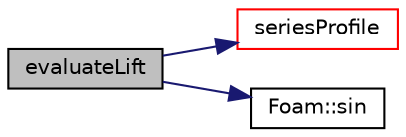 digraph "evaluateLift"
{
  bgcolor="transparent";
  edge [fontname="Helvetica",fontsize="10",labelfontname="Helvetica",labelfontsize="10"];
  node [fontname="Helvetica",fontsize="10",shape=record];
  rankdir="LR";
  Node1 [label="evaluateLift",height=0.2,width=0.4,color="black", fillcolor="grey75", style="filled", fontcolor="black"];
  Node1 -> Node2 [color="midnightblue",fontsize="10",style="solid",fontname="Helvetica"];
  Node2 [label="seriesProfile",height=0.2,width=0.4,color="red",URL="$a02281.html#a248554789c54cdf34043b2633eda8116",tooltip="Constructor. "];
  Node1 -> Node3 [color="midnightblue",fontsize="10",style="solid",fontname="Helvetica"];
  Node3 [label="Foam::sin",height=0.2,width=0.4,color="black",URL="$a10758.html#a4517d680df5510934705011b30dcefa6"];
}
